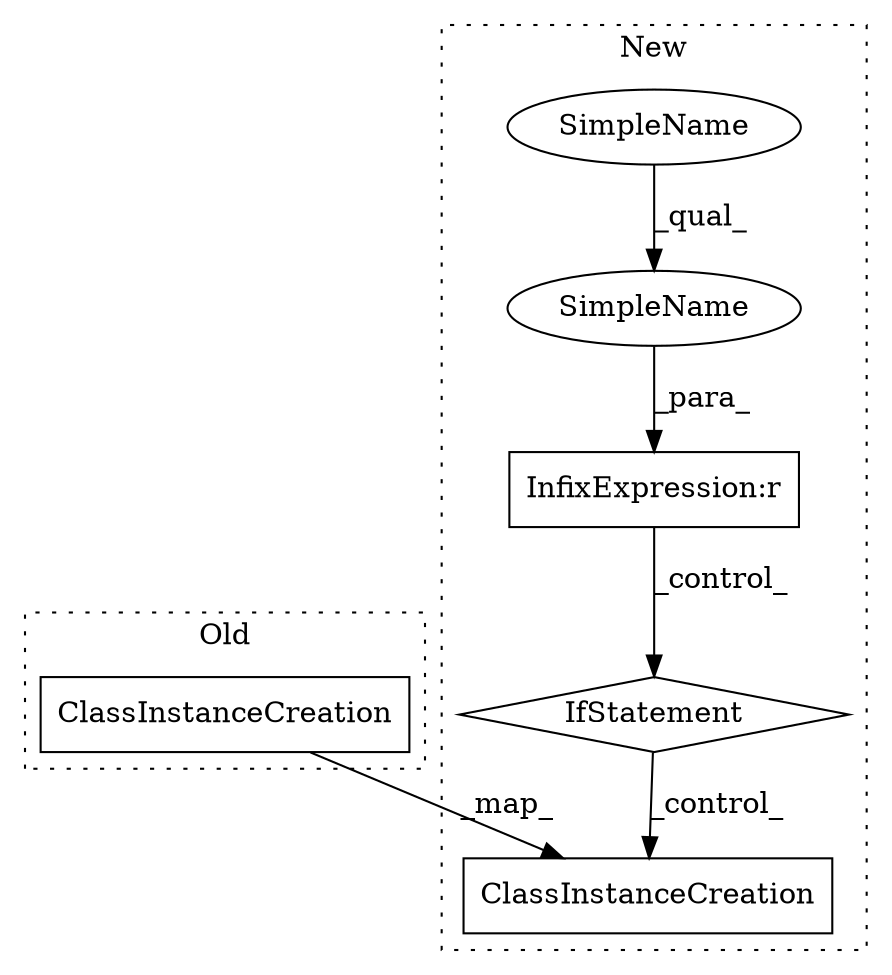 digraph G {
subgraph cluster0 {
1 [label="ClassInstanceCreation" a="14" s="18144" l="13" shape="box"];
label = "Old";
style="dotted";
}
subgraph cluster1 {
2 [label="ClassInstanceCreation" a="14" s="23572" l="13" shape="box"];
3 [label="IfStatement" a="25" s="22996,23030" l="4,2" shape="diamond"];
4 [label="SimpleName" a="42" s="22363" l="17" shape="ellipse"];
5 [label="SimpleName" a="42" s="22363" l="4" shape="ellipse"];
6 [label="InfixExpression:r" a="27" s="22359" l="4" shape="box"];
label = "New";
style="dotted";
}
1 -> 2 [label="_map_"];
3 -> 2 [label="_control_"];
4 -> 6 [label="_para_"];
5 -> 4 [label="_qual_"];
6 -> 3 [label="_control_"];
}